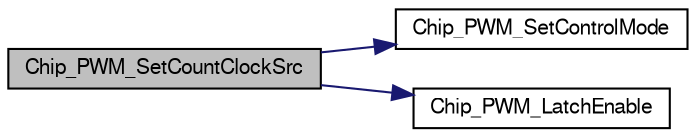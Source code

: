 digraph "Chip_PWM_SetCountClockSrc"
{
  edge [fontname="FreeSans",fontsize="10",labelfontname="FreeSans",labelfontsize="10"];
  node [fontname="FreeSans",fontsize="10",shape=record];
  rankdir="LR";
  Node1 [label="Chip_PWM_SetCountClockSrc",height=0.2,width=0.4,color="black", fillcolor="grey75", style="filled", fontcolor="black"];
  Node1 -> Node2 [color="midnightblue",fontsize="10",style="solid"];
  Node2 [label="Chip_PWM_SetControlMode",height=0.2,width=0.4,color="black", fillcolor="white", style="filled",URL="$pwm__17xx__40xx_8h.html#abd889ab810ec26f7251684fd0fa7ef4c"];
  Node1 -> Node3 [color="midnightblue",fontsize="10",style="solid"];
  Node3 [label="Chip_PWM_LatchEnable",height=0.2,width=0.4,color="black", fillcolor="white", style="filled",URL="$pwm__17xx__40xx_8h.html#adf29be3cc545e52fb74a951b918b0db9"];
}
